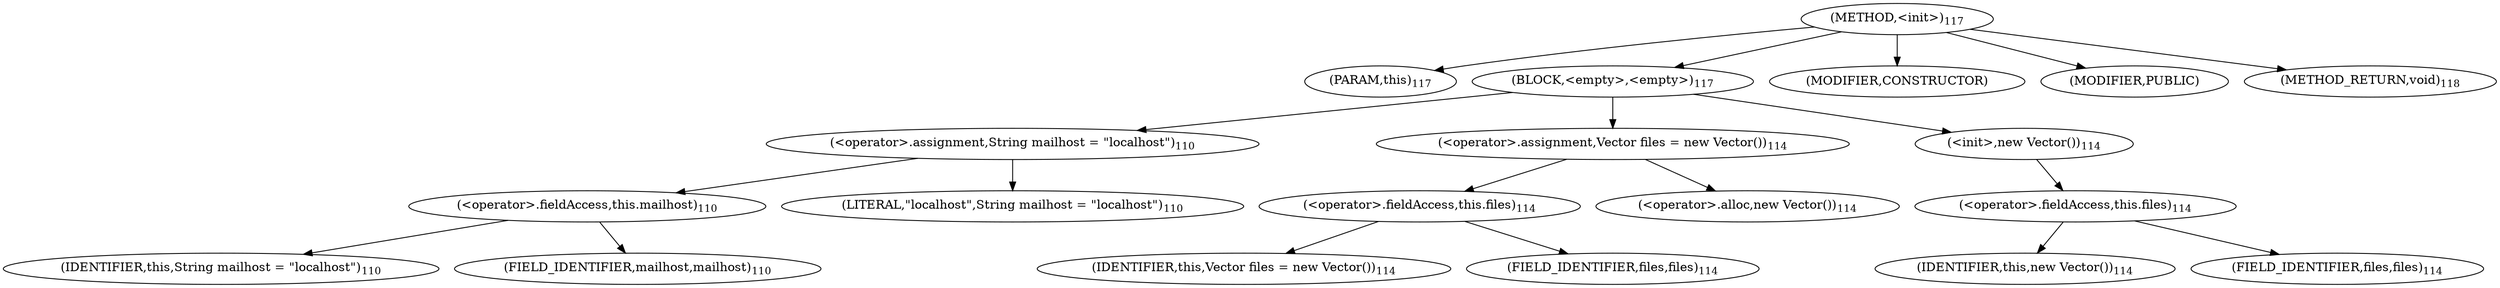 digraph "&lt;init&gt;" {  
"44" [label = <(METHOD,&lt;init&gt;)<SUB>117</SUB>> ]
"45" [label = <(PARAM,this)<SUB>117</SUB>> ]
"46" [label = <(BLOCK,&lt;empty&gt;,&lt;empty&gt;)<SUB>117</SUB>> ]
"47" [label = <(&lt;operator&gt;.assignment,String mailhost = &quot;localhost&quot;)<SUB>110</SUB>> ]
"48" [label = <(&lt;operator&gt;.fieldAccess,this.mailhost)<SUB>110</SUB>> ]
"49" [label = <(IDENTIFIER,this,String mailhost = &quot;localhost&quot;)<SUB>110</SUB>> ]
"50" [label = <(FIELD_IDENTIFIER,mailhost,mailhost)<SUB>110</SUB>> ]
"51" [label = <(LITERAL,&quot;localhost&quot;,String mailhost = &quot;localhost&quot;)<SUB>110</SUB>> ]
"52" [label = <(&lt;operator&gt;.assignment,Vector files = new Vector())<SUB>114</SUB>> ]
"53" [label = <(&lt;operator&gt;.fieldAccess,this.files)<SUB>114</SUB>> ]
"54" [label = <(IDENTIFIER,this,Vector files = new Vector())<SUB>114</SUB>> ]
"55" [label = <(FIELD_IDENTIFIER,files,files)<SUB>114</SUB>> ]
"56" [label = <(&lt;operator&gt;.alloc,new Vector())<SUB>114</SUB>> ]
"57" [label = <(&lt;init&gt;,new Vector())<SUB>114</SUB>> ]
"58" [label = <(&lt;operator&gt;.fieldAccess,this.files)<SUB>114</SUB>> ]
"59" [label = <(IDENTIFIER,this,new Vector())<SUB>114</SUB>> ]
"60" [label = <(FIELD_IDENTIFIER,files,files)<SUB>114</SUB>> ]
"61" [label = <(MODIFIER,CONSTRUCTOR)> ]
"62" [label = <(MODIFIER,PUBLIC)> ]
"63" [label = <(METHOD_RETURN,void)<SUB>118</SUB>> ]
  "44" -> "45" 
  "44" -> "46" 
  "44" -> "61" 
  "44" -> "62" 
  "44" -> "63" 
  "46" -> "47" 
  "46" -> "52" 
  "46" -> "57" 
  "47" -> "48" 
  "47" -> "51" 
  "48" -> "49" 
  "48" -> "50" 
  "52" -> "53" 
  "52" -> "56" 
  "53" -> "54" 
  "53" -> "55" 
  "57" -> "58" 
  "58" -> "59" 
  "58" -> "60" 
}
